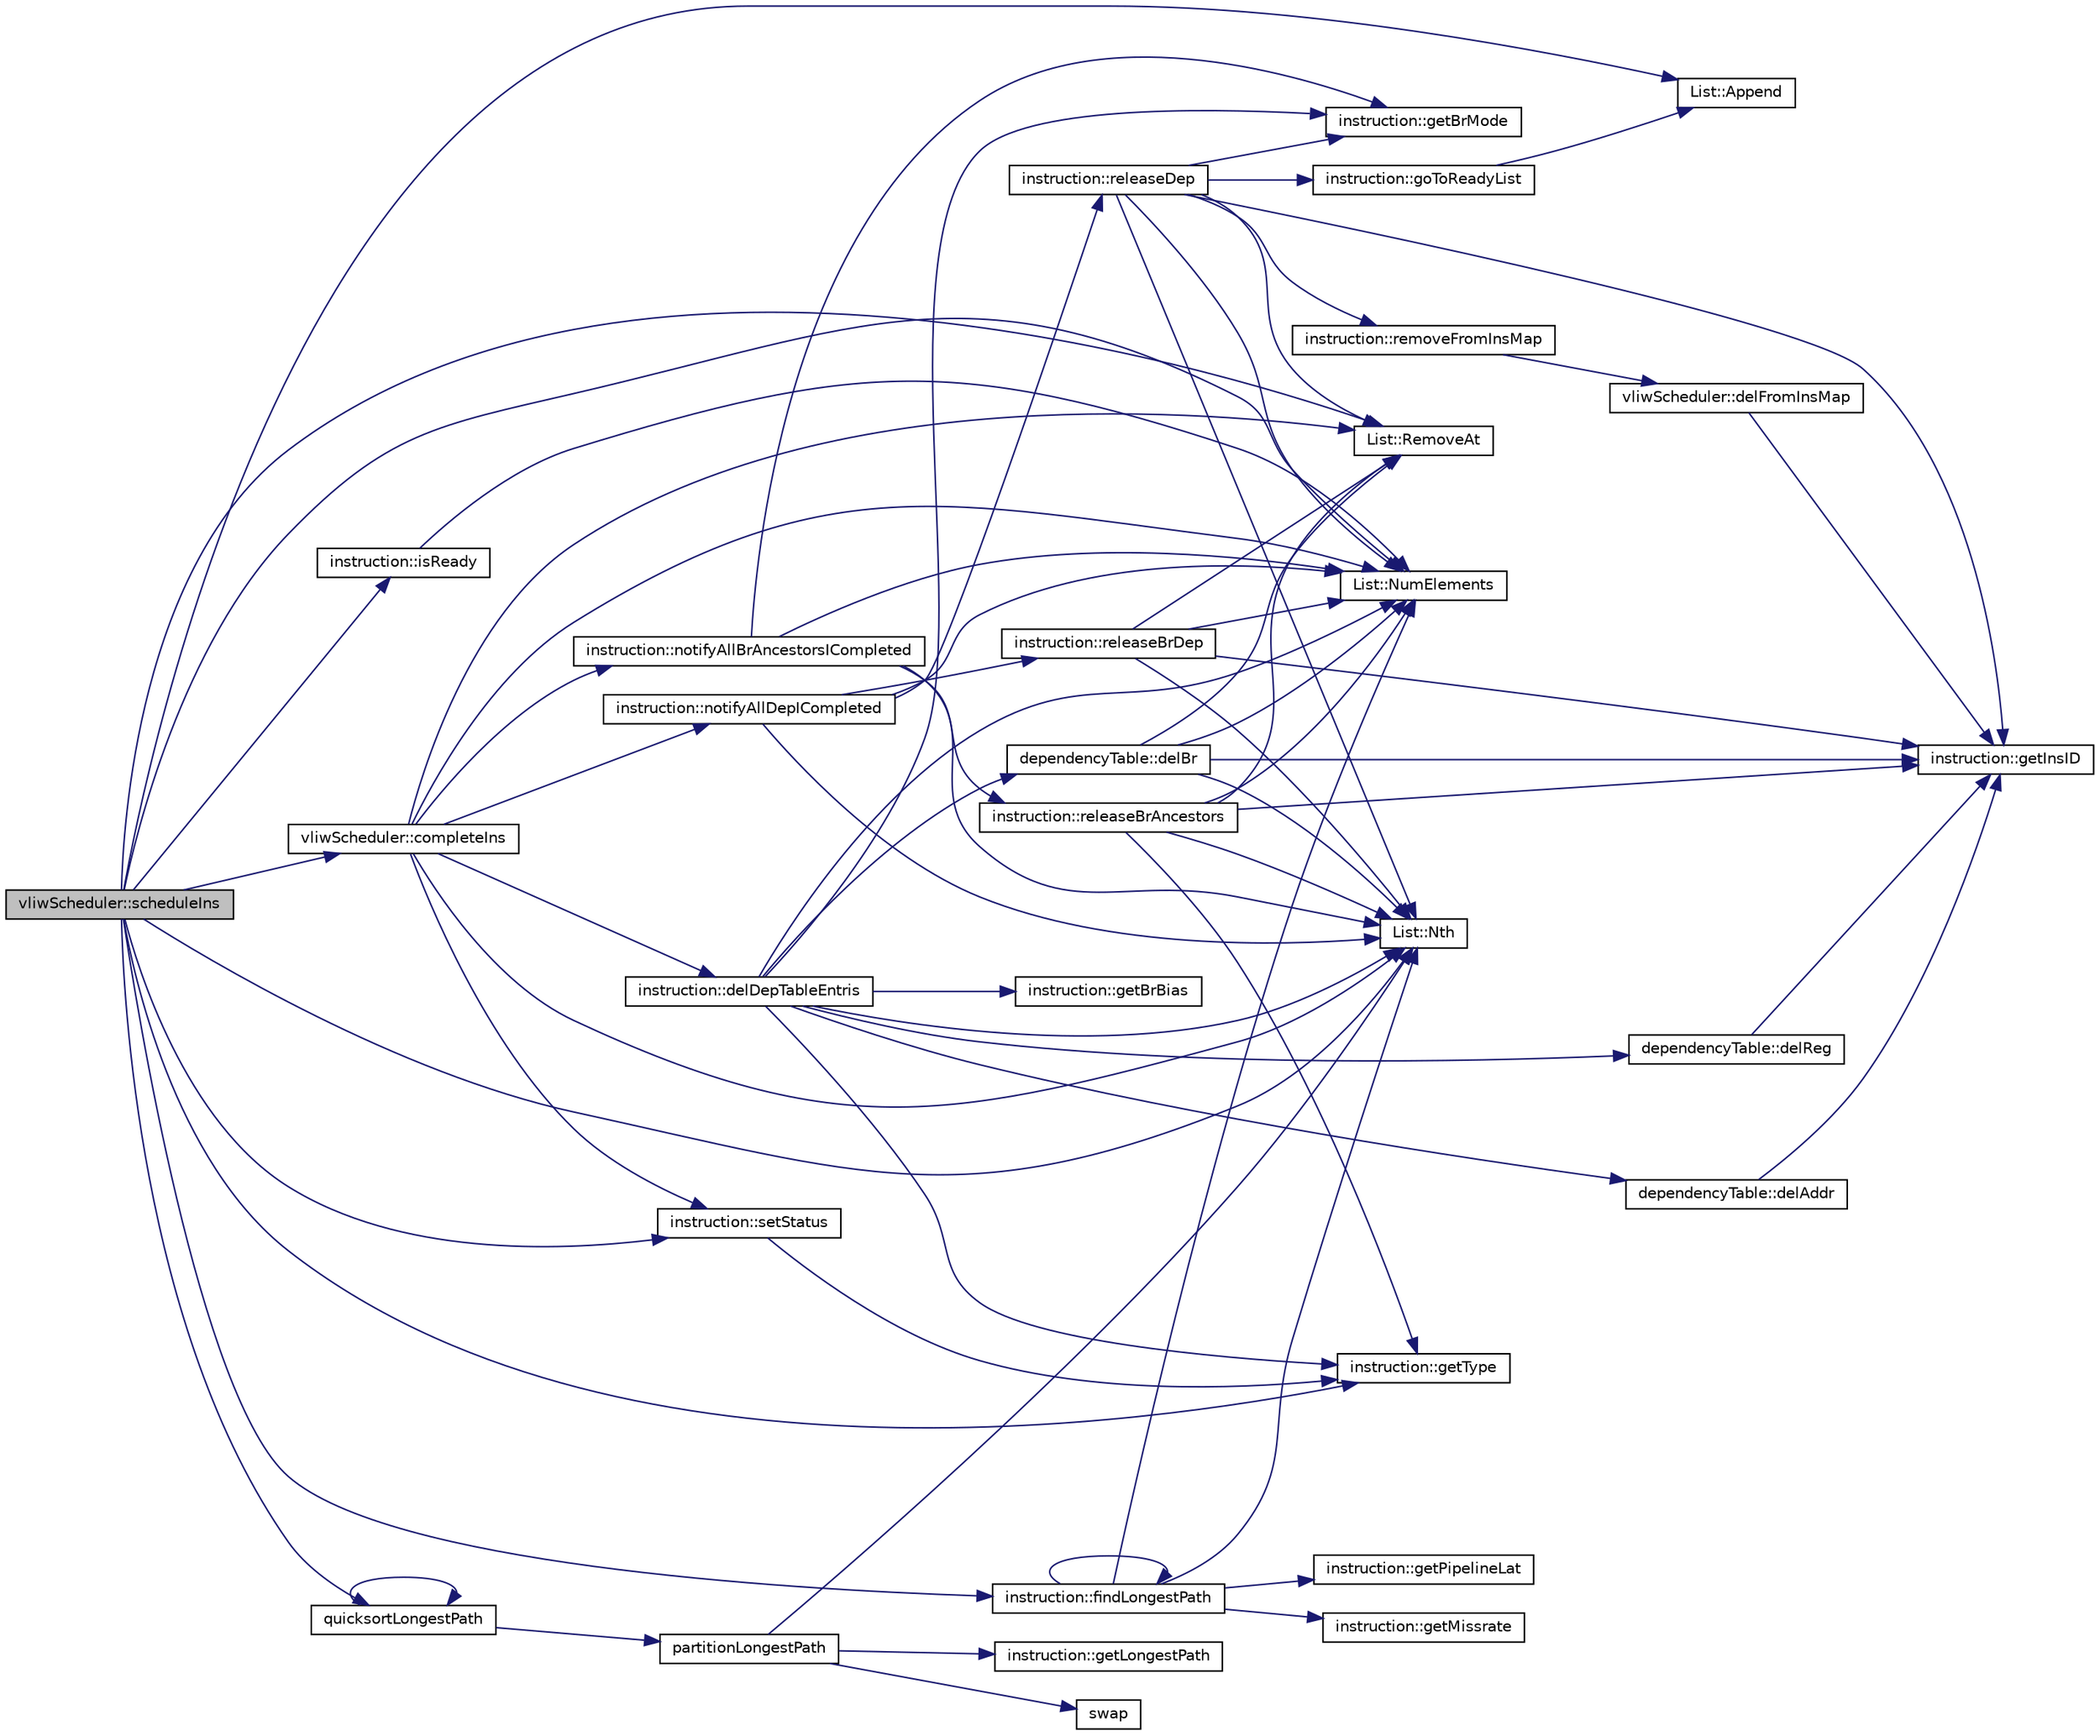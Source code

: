 digraph G
{
  edge [fontname="Helvetica",fontsize="10",labelfontname="Helvetica",labelfontsize="10"];
  node [fontname="Helvetica",fontsize="10",shape=record];
  rankdir=LR;
  Node1 [label="vliwScheduler::scheduleIns",height=0.2,width=0.4,color="black", fillcolor="grey75", style="filled" fontcolor="black"];
  Node1 -> Node2 [color="midnightblue",fontsize="10",style="solid",fontname="Helvetica"];
  Node2 [label="List::Append",height=0.2,width=0.4,color="black", fillcolor="white", style="filled",URL="$classList.html#a473190098e38206d0125b0737245e613"];
  Node1 -> Node3 [color="midnightblue",fontsize="10",style="solid",fontname="Helvetica"];
  Node3 [label="vliwScheduler::completeIns",height=0.2,width=0.4,color="black", fillcolor="white", style="filled",URL="$classvliwScheduler.html#aae6254bfac1e348447643a0dec8cbf03"];
  Node3 -> Node4 [color="midnightblue",fontsize="10",style="solid",fontname="Helvetica"];
  Node4 [label="instruction::delDepTableEntris",height=0.2,width=0.4,color="black", fillcolor="white", style="filled",URL="$classinstruction.html#aa97fc6d29e3d841baede2a83414b3997"];
  Node4 -> Node5 [color="midnightblue",fontsize="10",style="solid",fontname="Helvetica"];
  Node5 [label="dependencyTable::delAddr",height=0.2,width=0.4,color="black", fillcolor="white", style="filled",URL="$classdependencyTable.html#abffec553d72068c891beb9fa8fe73440"];
  Node5 -> Node6 [color="midnightblue",fontsize="10",style="solid",fontname="Helvetica"];
  Node6 [label="instruction::getInsID",height=0.2,width=0.4,color="black", fillcolor="white", style="filled",URL="$classinstruction.html#a0856c8a7411c298a51cd8d8d5e2f8b12"];
  Node4 -> Node7 [color="midnightblue",fontsize="10",style="solid",fontname="Helvetica"];
  Node7 [label="dependencyTable::delBr",height=0.2,width=0.4,color="black", fillcolor="white", style="filled",URL="$classdependencyTable.html#a6b94d787b12a3979b8b182c7e5bde07f"];
  Node7 -> Node6 [color="midnightblue",fontsize="10",style="solid",fontname="Helvetica"];
  Node7 -> Node8 [color="midnightblue",fontsize="10",style="solid",fontname="Helvetica"];
  Node8 [label="List::Nth",height=0.2,width=0.4,color="black", fillcolor="white", style="filled",URL="$classList.html#a5eb964816de33c85e1d46658ddf8c6c4"];
  Node7 -> Node9 [color="midnightblue",fontsize="10",style="solid",fontname="Helvetica"];
  Node9 [label="List::NumElements",height=0.2,width=0.4,color="black", fillcolor="white", style="filled",URL="$classList.html#ac2e9d50f703b01bf643fa6ce50837c26"];
  Node7 -> Node10 [color="midnightblue",fontsize="10",style="solid",fontname="Helvetica"];
  Node10 [label="List::RemoveAt",height=0.2,width=0.4,color="black", fillcolor="white", style="filled",URL="$classList.html#af17f72d263f90d53ea8501b5b1853470"];
  Node4 -> Node11 [color="midnightblue",fontsize="10",style="solid",fontname="Helvetica"];
  Node11 [label="dependencyTable::delReg",height=0.2,width=0.4,color="black", fillcolor="white", style="filled",URL="$classdependencyTable.html#a6057fc845371e5846048e7c7ede21cd8"];
  Node11 -> Node6 [color="midnightblue",fontsize="10",style="solid",fontname="Helvetica"];
  Node4 -> Node12 [color="midnightblue",fontsize="10",style="solid",fontname="Helvetica"];
  Node12 [label="instruction::getBrBias",height=0.2,width=0.4,color="black", fillcolor="white", style="filled",URL="$classinstruction.html#ac75c130a63a934b5e7e6ea4317a92a73"];
  Node4 -> Node13 [color="midnightblue",fontsize="10",style="solid",fontname="Helvetica"];
  Node13 [label="instruction::getBrMode",height=0.2,width=0.4,color="black", fillcolor="white", style="filled",URL="$classinstruction.html#a5ec270309f416ce62db5ea8e6478819d"];
  Node4 -> Node14 [color="midnightblue",fontsize="10",style="solid",fontname="Helvetica"];
  Node14 [label="instruction::getType",height=0.2,width=0.4,color="black", fillcolor="white", style="filled",URL="$classinstruction.html#a47623362d505a662b974624f81288389"];
  Node4 -> Node8 [color="midnightblue",fontsize="10",style="solid",fontname="Helvetica"];
  Node4 -> Node9 [color="midnightblue",fontsize="10",style="solid",fontname="Helvetica"];
  Node3 -> Node15 [color="midnightblue",fontsize="10",style="solid",fontname="Helvetica"];
  Node15 [label="instruction::notifyAllBrAncestorsICompleted",height=0.2,width=0.4,color="black", fillcolor="white", style="filled",URL="$classinstruction.html#a004b3ed6bdd168e05d4deb6d9dcb6080"];
  Node15 -> Node13 [color="midnightblue",fontsize="10",style="solid",fontname="Helvetica"];
  Node15 -> Node8 [color="midnightblue",fontsize="10",style="solid",fontname="Helvetica"];
  Node15 -> Node9 [color="midnightblue",fontsize="10",style="solid",fontname="Helvetica"];
  Node15 -> Node16 [color="midnightblue",fontsize="10",style="solid",fontname="Helvetica"];
  Node16 [label="instruction::releaseBrAncestors",height=0.2,width=0.4,color="black", fillcolor="white", style="filled",URL="$classinstruction.html#a3ad24eb0105af8c9f593642c3961236f"];
  Node16 -> Node6 [color="midnightblue",fontsize="10",style="solid",fontname="Helvetica"];
  Node16 -> Node14 [color="midnightblue",fontsize="10",style="solid",fontname="Helvetica"];
  Node16 -> Node8 [color="midnightblue",fontsize="10",style="solid",fontname="Helvetica"];
  Node16 -> Node9 [color="midnightblue",fontsize="10",style="solid",fontname="Helvetica"];
  Node16 -> Node10 [color="midnightblue",fontsize="10",style="solid",fontname="Helvetica"];
  Node3 -> Node17 [color="midnightblue",fontsize="10",style="solid",fontname="Helvetica"];
  Node17 [label="instruction::notifyAllDepICompleted",height=0.2,width=0.4,color="black", fillcolor="white", style="filled",URL="$classinstruction.html#a4d6726de4186f3010dd064582d4637d4"];
  Node17 -> Node8 [color="midnightblue",fontsize="10",style="solid",fontname="Helvetica"];
  Node17 -> Node9 [color="midnightblue",fontsize="10",style="solid",fontname="Helvetica"];
  Node17 -> Node18 [color="midnightblue",fontsize="10",style="solid",fontname="Helvetica"];
  Node18 [label="instruction::releaseBrDep",height=0.2,width=0.4,color="black", fillcolor="white", style="filled",URL="$classinstruction.html#a8a4fb5b938939b6988c7d76a1808ef0c"];
  Node18 -> Node6 [color="midnightblue",fontsize="10",style="solid",fontname="Helvetica"];
  Node18 -> Node8 [color="midnightblue",fontsize="10",style="solid",fontname="Helvetica"];
  Node18 -> Node9 [color="midnightblue",fontsize="10",style="solid",fontname="Helvetica"];
  Node18 -> Node10 [color="midnightblue",fontsize="10",style="solid",fontname="Helvetica"];
  Node17 -> Node19 [color="midnightblue",fontsize="10",style="solid",fontname="Helvetica"];
  Node19 [label="instruction::releaseDep",height=0.2,width=0.4,color="black", fillcolor="white", style="filled",URL="$classinstruction.html#a9c036772123e1dcf59239cd5fd065f0f"];
  Node19 -> Node13 [color="midnightblue",fontsize="10",style="solid",fontname="Helvetica"];
  Node19 -> Node6 [color="midnightblue",fontsize="10",style="solid",fontname="Helvetica"];
  Node19 -> Node20 [color="midnightblue",fontsize="10",style="solid",fontname="Helvetica"];
  Node20 [label="instruction::goToReadyList",height=0.2,width=0.4,color="black", fillcolor="white", style="filled",URL="$classinstruction.html#ae98b3fc0943715a103b91ab8bf272758"];
  Node20 -> Node2 [color="midnightblue",fontsize="10",style="solid",fontname="Helvetica"];
  Node19 -> Node8 [color="midnightblue",fontsize="10",style="solid",fontname="Helvetica"];
  Node19 -> Node9 [color="midnightblue",fontsize="10",style="solid",fontname="Helvetica"];
  Node19 -> Node10 [color="midnightblue",fontsize="10",style="solid",fontname="Helvetica"];
  Node19 -> Node21 [color="midnightblue",fontsize="10",style="solid",fontname="Helvetica"];
  Node21 [label="instruction::removeFromInsMap",height=0.2,width=0.4,color="black", fillcolor="white", style="filled",URL="$classinstruction.html#a435d34db2d195bc1a3c451f0132151c1"];
  Node21 -> Node22 [color="midnightblue",fontsize="10",style="solid",fontname="Helvetica"];
  Node22 [label="vliwScheduler::delFromInsMap",height=0.2,width=0.4,color="black", fillcolor="white", style="filled",URL="$classvliwScheduler.html#ae3dceea059708a0c576983d42eeeb929"];
  Node22 -> Node6 [color="midnightblue",fontsize="10",style="solid",fontname="Helvetica"];
  Node3 -> Node8 [color="midnightblue",fontsize="10",style="solid",fontname="Helvetica"];
  Node3 -> Node9 [color="midnightblue",fontsize="10",style="solid",fontname="Helvetica"];
  Node3 -> Node10 [color="midnightblue",fontsize="10",style="solid",fontname="Helvetica"];
  Node3 -> Node23 [color="midnightblue",fontsize="10",style="solid",fontname="Helvetica"];
  Node23 [label="instruction::setStatus",height=0.2,width=0.4,color="black", fillcolor="white", style="filled",URL="$classinstruction.html#ab4b1bbe98c775d3a1fab0ed281a4ad4f"];
  Node23 -> Node14 [color="midnightblue",fontsize="10",style="solid",fontname="Helvetica"];
  Node1 -> Node24 [color="midnightblue",fontsize="10",style="solid",fontname="Helvetica"];
  Node24 [label="instruction::findLongestPath",height=0.2,width=0.4,color="black", fillcolor="white", style="filled",URL="$classinstruction.html#a7415b29e4aaa425287031bc867951d55"];
  Node24 -> Node24 [color="midnightblue",fontsize="10",style="solid",fontname="Helvetica"];
  Node24 -> Node25 [color="midnightblue",fontsize="10",style="solid",fontname="Helvetica"];
  Node25 [label="instruction::getMissrate",height=0.2,width=0.4,color="black", fillcolor="white", style="filled",URL="$classinstruction.html#a7f04521e22bec22c519fdc44d7c8b83a"];
  Node24 -> Node26 [color="midnightblue",fontsize="10",style="solid",fontname="Helvetica"];
  Node26 [label="instruction::getPipelineLat",height=0.2,width=0.4,color="black", fillcolor="white", style="filled",URL="$classinstruction.html#a6691b4bcb64ecd50e0aea3a0558137d0"];
  Node24 -> Node8 [color="midnightblue",fontsize="10",style="solid",fontname="Helvetica"];
  Node24 -> Node9 [color="midnightblue",fontsize="10",style="solid",fontname="Helvetica"];
  Node1 -> Node14 [color="midnightblue",fontsize="10",style="solid",fontname="Helvetica"];
  Node1 -> Node27 [color="midnightblue",fontsize="10",style="solid",fontname="Helvetica"];
  Node27 [label="instruction::isReady",height=0.2,width=0.4,color="black", fillcolor="white", style="filled",URL="$classinstruction.html#a3d3c5926b3f74fa012e77011f6d65a57"];
  Node27 -> Node9 [color="midnightblue",fontsize="10",style="solid",fontname="Helvetica"];
  Node1 -> Node8 [color="midnightblue",fontsize="10",style="solid",fontname="Helvetica"];
  Node1 -> Node9 [color="midnightblue",fontsize="10",style="solid",fontname="Helvetica"];
  Node1 -> Node28 [color="midnightblue",fontsize="10",style="solid",fontname="Helvetica"];
  Node28 [label="quicksortLongestPath",height=0.2,width=0.4,color="black", fillcolor="white", style="filled",URL="$backend_2quickSort_8cpp.html#a200d864344f989164a45f0cd735d82e6"];
  Node28 -> Node29 [color="midnightblue",fontsize="10",style="solid",fontname="Helvetica"];
  Node29 [label="partitionLongestPath",height=0.2,width=0.4,color="black", fillcolor="white", style="filled",URL="$backend_2quickSort_8cpp.html#aa56ec25f7954ac99821ae5a33fec064c"];
  Node29 -> Node30 [color="midnightblue",fontsize="10",style="solid",fontname="Helvetica"];
  Node30 [label="instruction::getLongestPath",height=0.2,width=0.4,color="black", fillcolor="white", style="filled",URL="$classinstruction.html#af4d93f837096be4e0dd2fe8951b1114e"];
  Node29 -> Node8 [color="midnightblue",fontsize="10",style="solid",fontname="Helvetica"];
  Node29 -> Node31 [color="midnightblue",fontsize="10",style="solid",fontname="Helvetica"];
  Node31 [label="swap",height=0.2,width=0.4,color="black", fillcolor="white", style="filled",URL="$backend_2quickSort_8cpp.html#a9b60d58c6031a4013f0a26bdd29d78ff"];
  Node28 -> Node28 [color="midnightblue",fontsize="10",style="solid",fontname="Helvetica"];
  Node1 -> Node10 [color="midnightblue",fontsize="10",style="solid",fontname="Helvetica"];
  Node1 -> Node23 [color="midnightblue",fontsize="10",style="solid",fontname="Helvetica"];
}
